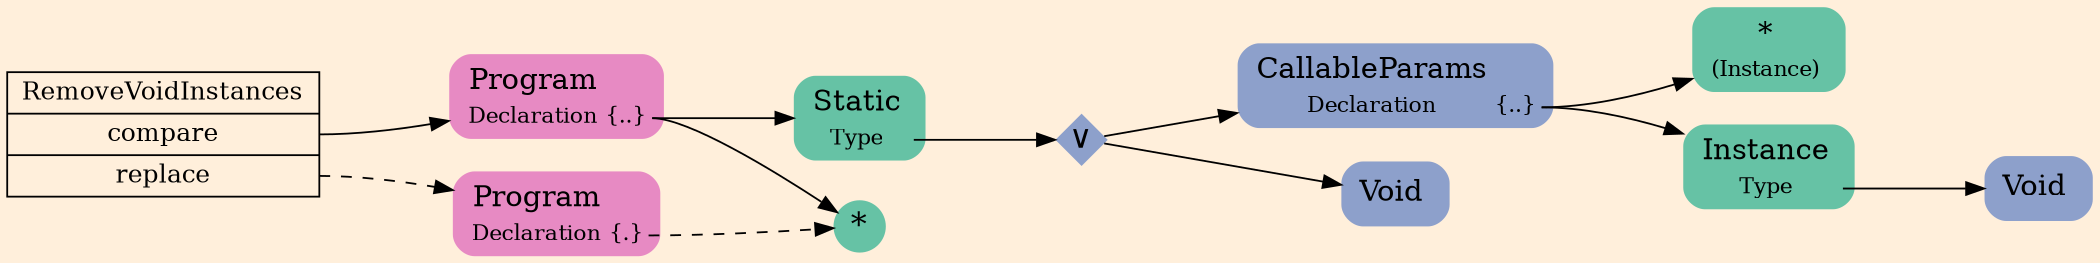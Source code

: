 digraph Inferno {
graph [
rankdir = "LR"
ranksep = 1.0
size = "14,20"
bgcolor = antiquewhite1
color = black
fontcolor = black
];
node [
];
"CR#P17-0" [
shape = "record"
fillcolor = antiquewhite1
label = "<fixed> RemoveVoidInstances | <port0> compare | <port1> replace"
style = "filled"
fontsize = "14"
color = black
fontcolor = black
];
"#B-2-199" [
shape = "plaintext"
fillcolor = "/set28/4"
label = <<TABLE BORDER="0" CELLBORDER="0" CELLSPACING="0">
 <TR>
  <TD><FONT POINT-SIZE="16.0">Program</FONT></TD>
  <TD></TD>
 </TR>
 <TR>
  <TD>Declaration</TD>
  <TD PORT="port0">{..}</TD>
 </TR>
</TABLE>>
style = "rounded,filled"
fontsize = "12"
];
"#B-2-201" [
shape = "circle"
fillcolor = "/set28/1"
label = <*>
style = "filled"
fontsize = "18"
penwidth = 0.0
fixedsize = true
width = 0.4
height = 0.4
];
"#B-2-202" [
shape = "plaintext"
fillcolor = "/set28/1"
label = <<TABLE BORDER="0" CELLBORDER="0" CELLSPACING="0">
 <TR>
  <TD><FONT POINT-SIZE="16.0">Static</FONT></TD>
  <TD></TD>
 </TR>
 <TR>
  <TD>Type</TD>
  <TD PORT="port0"></TD>
 </TR>
</TABLE>>
style = "rounded,filled"
fontsize = "12"
];
"#B-2-203" [
shape = "diamond"
fillcolor = "/set28/3"
label = <∨>
style = "filled"
fontsize = "18"
penwidth = 0.0
fixedsize = true
width = 0.4
height = 0.4
];
"#B-2-204" [
shape = "plaintext"
fillcolor = "/set28/3"
label = <<TABLE BORDER="0" CELLBORDER="0" CELLSPACING="0">
 <TR>
  <TD><FONT POINT-SIZE="16.0">CallableParams</FONT></TD>
  <TD></TD>
 </TR>
 <TR>
  <TD>Declaration</TD>
  <TD PORT="port0">{..}</TD>
 </TR>
</TABLE>>
style = "rounded,filled"
fontsize = "12"
];
"#B-2-205" [
shape = "plaintext"
fillcolor = "/set28/1"
label = <<TABLE BORDER="0" CELLBORDER="0" CELLSPACING="0">
 <TR>
  <TD><FONT POINT-SIZE="16.0">*</FONT></TD>
  <TD></TD>
 </TR>
 <TR>
  <TD>(Instance)</TD>
  <TD PORT="port0"></TD>
 </TR>
</TABLE>>
style = "rounded,filled"
fontsize = "12"
];
"#B-2-206" [
shape = "plaintext"
fillcolor = "/set28/1"
label = <<TABLE BORDER="0" CELLBORDER="0" CELLSPACING="0">
 <TR>
  <TD><FONT POINT-SIZE="16.0">Instance</FONT></TD>
  <TD></TD>
 </TR>
 <TR>
  <TD>Type</TD>
  <TD PORT="port0"></TD>
 </TR>
</TABLE>>
style = "rounded,filled"
fontsize = "12"
];
"#B-2-208" [
shape = "plaintext"
fillcolor = "/set28/3"
label = <<TABLE BORDER="0" CELLBORDER="0" CELLSPACING="0">
 <TR>
  <TD><FONT POINT-SIZE="16.0">Void</FONT></TD>
  <TD></TD>
 </TR>
</TABLE>>
style = "rounded,filled"
fontsize = "12"
];
"#B-2-207" [
shape = "plaintext"
fillcolor = "/set28/3"
label = <<TABLE BORDER="0" CELLBORDER="0" CELLSPACING="0">
 <TR>
  <TD><FONT POINT-SIZE="16.0">Void</FONT></TD>
  <TD></TD>
 </TR>
</TABLE>>
style = "rounded,filled"
fontsize = "12"
];
"#B-2-200" [
shape = "plaintext"
fillcolor = "/set28/4"
label = <<TABLE BORDER="0" CELLBORDER="0" CELLSPACING="0">
 <TR>
  <TD><FONT POINT-SIZE="16.0">Program</FONT></TD>
  <TD></TD>
 </TR>
 <TR>
  <TD>Declaration</TD>
  <TD PORT="port0">{.}</TD>
 </TR>
</TABLE>>
style = "rounded,filled"
fontsize = "12"
];
"CR#P17-0":port0 -> "#B-2-199" [style="solid"
color = black
fontcolor = black
];
"CR#P17-0":port1 -> "#B-2-200" [style="dashed"
color = black
fontcolor = black
];
"#B-2-199":port0 -> "#B-2-201" [style="solid"
color = black
fontcolor = black
];
"#B-2-199":port0 -> "#B-2-202" [style="solid"
color = black
fontcolor = black
];
"#B-2-202":port0 -> "#B-2-203" [style="solid"
color = black
fontcolor = black
];
"#B-2-203" -> "#B-2-204" [style="solid"
color = black
fontcolor = black
];
"#B-2-203" -> "#B-2-207" [style="solid"
color = black
fontcolor = black
];
"#B-2-204":port0 -> "#B-2-205" [style="solid"
color = black
fontcolor = black
];
"#B-2-204":port0 -> "#B-2-206" [style="solid"
color = black
fontcolor = black
];
"#B-2-206":port0 -> "#B-2-208" [style="solid"
color = black
fontcolor = black
];
"#B-2-200":port0 -> "#B-2-201" [style="dashed"
color = black
fontcolor = black
];
}
